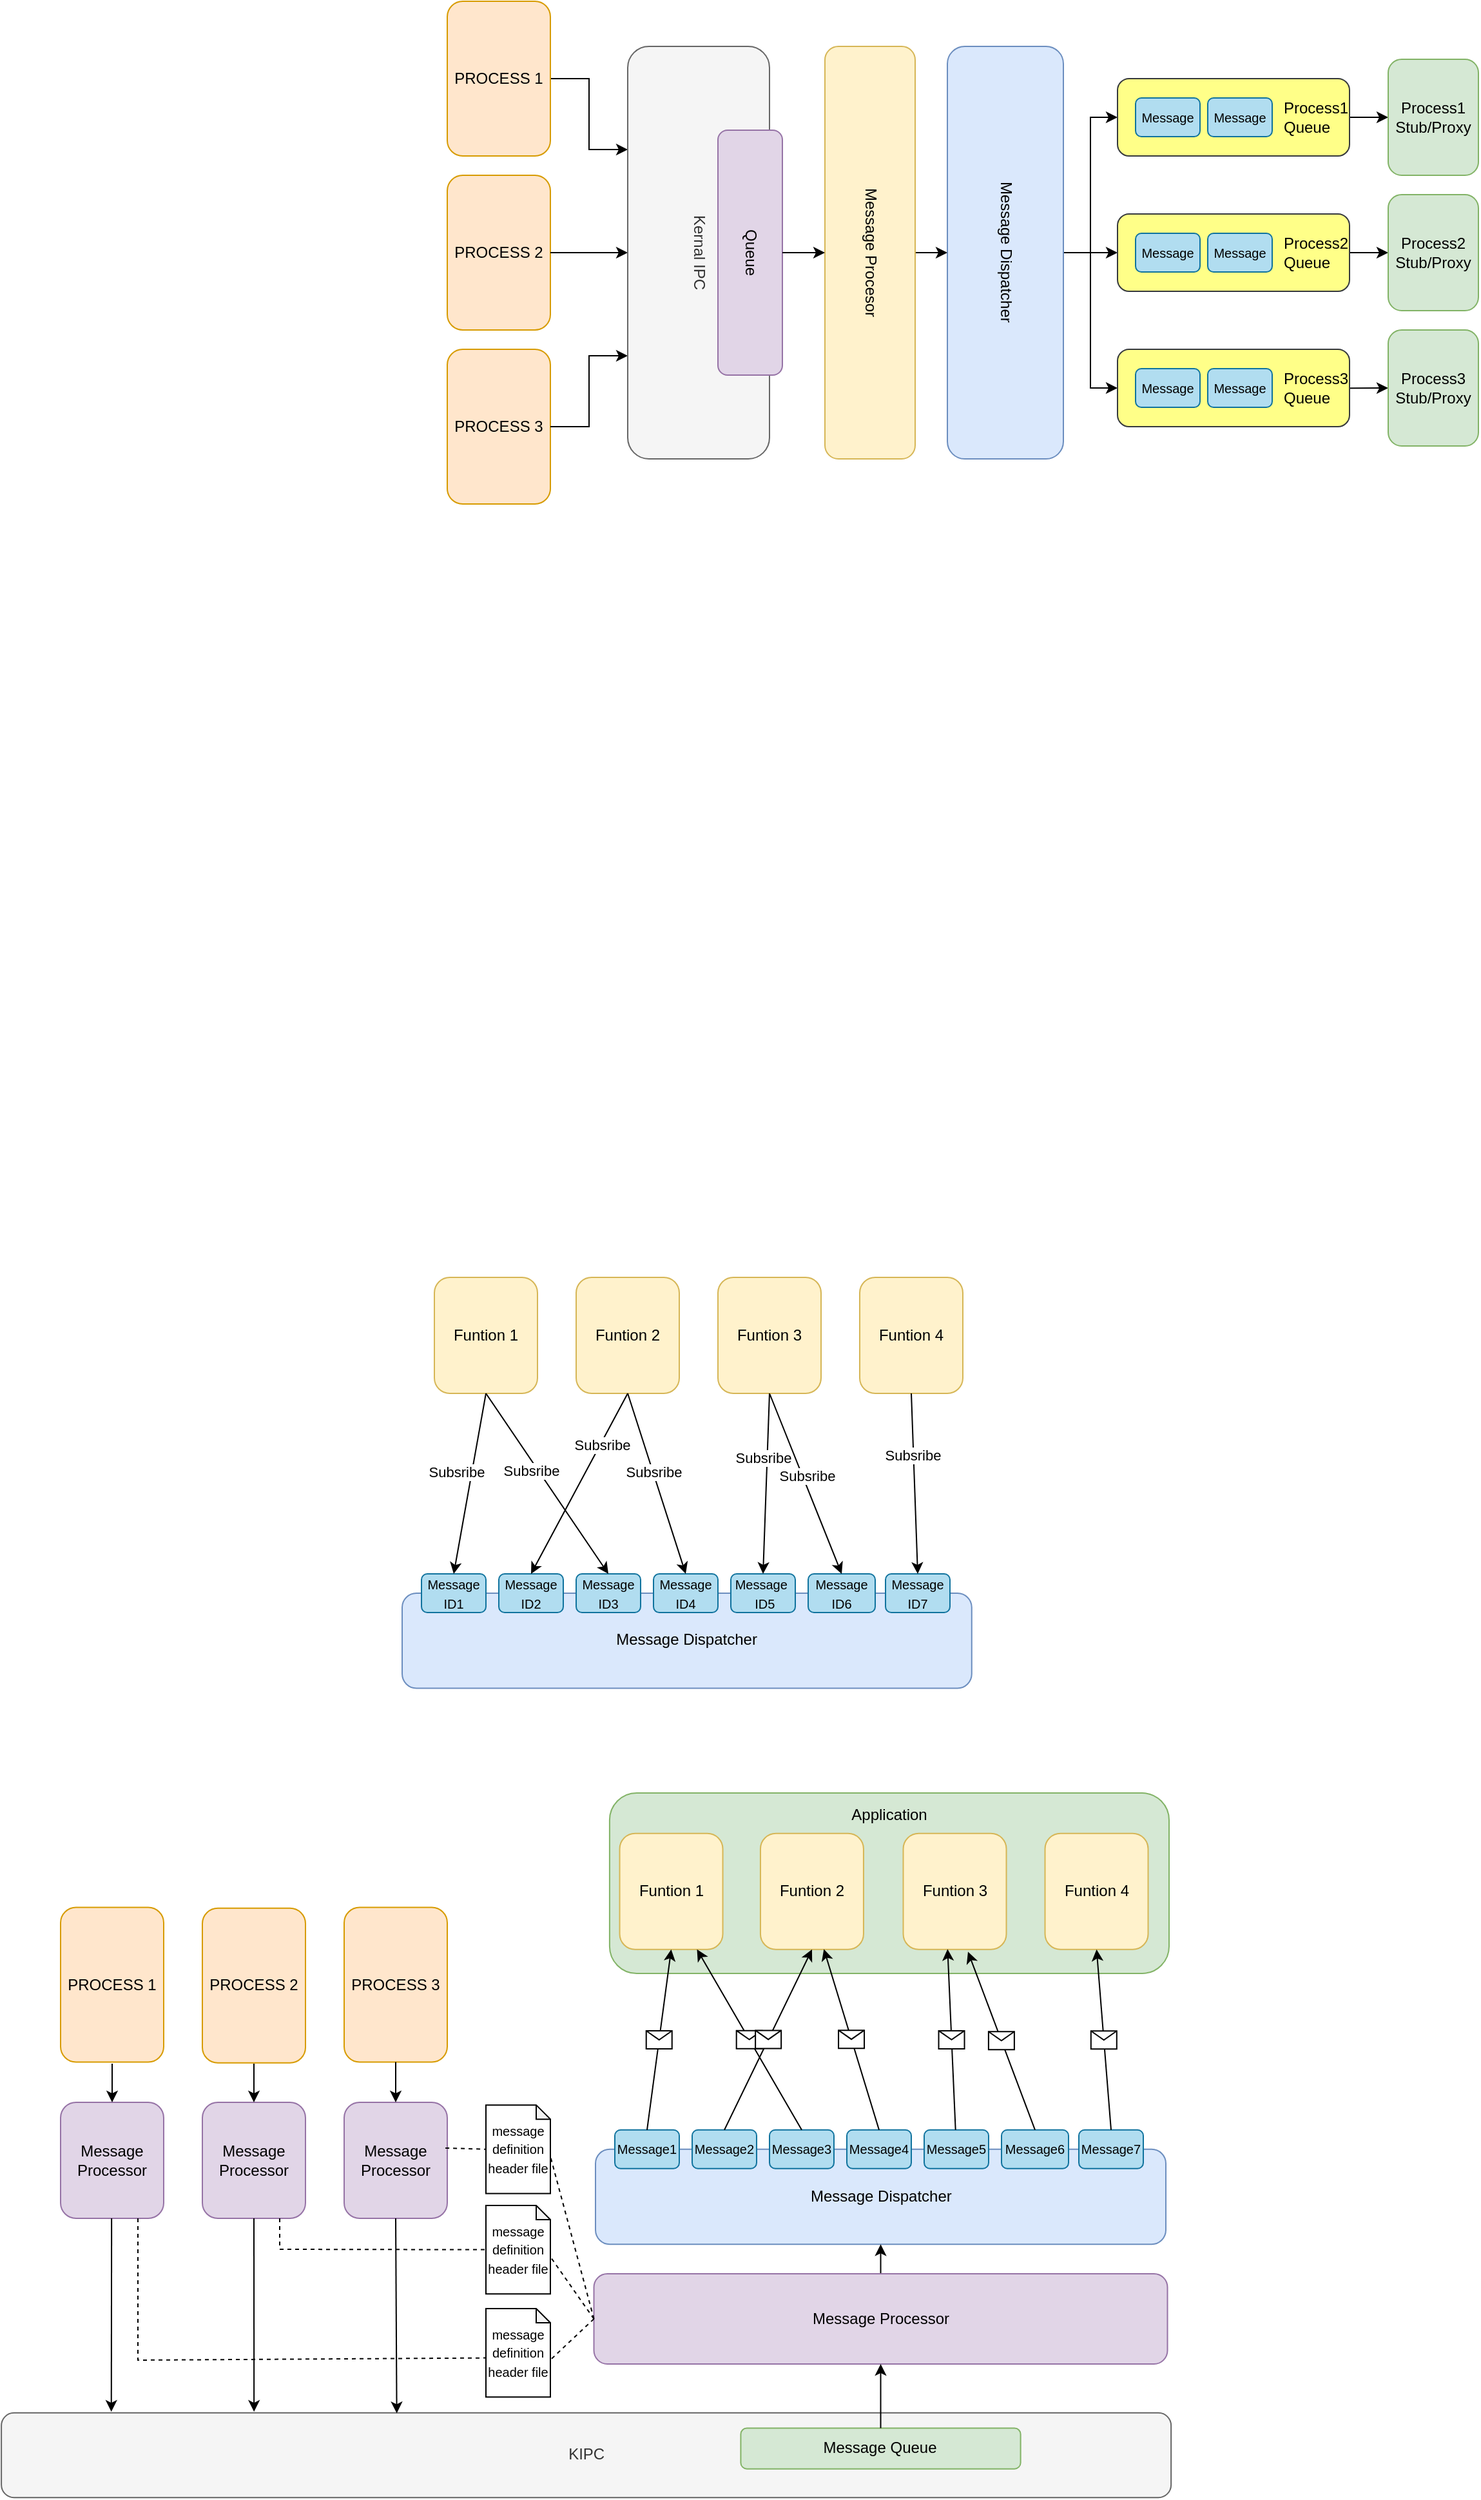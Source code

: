 <mxfile version="24.7.6">
  <diagram name="Page-1" id="NuQ8sDbINXvNX4gbBRJW">
    <mxGraphModel dx="2514" dy="878" grid="1" gridSize="10" guides="1" tooltips="1" connect="1" arrows="1" fold="1" page="1" pageScale="1" pageWidth="827" pageHeight="1169" math="0" shadow="0">
      <root>
        <mxCell id="0" />
        <mxCell id="1" parent="0" />
        <mxCell id="PtnBD-MqwxmyIaQdnE39-71" value="Application" style="rounded=1;whiteSpace=wrap;html=1;fillColor=#d5e8d4;strokeColor=#82b366;labelPosition=center;verticalLabelPosition=top;align=center;verticalAlign=bottom;spacingBottom=-26;" vertex="1" parent="1">
          <mxGeometry x="105.95" y="1490" width="434.05" height="140" as="geometry" />
        </mxCell>
        <mxCell id="7G1H1wRRWMd9MSqFdtv3-19" style="edgeStyle=orthogonalEdgeStyle;rounded=0;orthogonalLoop=1;jettySize=auto;html=1;entryX=0;entryY=0.25;entryDx=0;entryDy=0;" parent="1" source="7G1H1wRRWMd9MSqFdtv3-1" target="ick9jgWGnxJUqGrP5emk-67" edge="1">
          <mxGeometry relative="1" as="geometry" />
        </mxCell>
        <object label="PROCESS 1" id="7G1H1wRRWMd9MSqFdtv3-1">
          <mxCell style="rounded=1;whiteSpace=wrap;html=1;fillColor=#ffe6cc;strokeColor=#d79b00;" parent="1" vertex="1">
            <mxGeometry x="-20" y="100" width="80" height="120" as="geometry" />
          </mxCell>
        </object>
        <object label="PROCESS 2" id="7G1H1wRRWMd9MSqFdtv3-5">
          <mxCell style="rounded=1;whiteSpace=wrap;html=1;fillColor=#ffe6cc;strokeColor=#d79b00;" parent="1" vertex="1">
            <mxGeometry x="-20" y="235" width="80" height="120" as="geometry" />
          </mxCell>
        </object>
        <object label="PROCESS 3" id="7G1H1wRRWMd9MSqFdtv3-6">
          <mxCell style="rounded=1;whiteSpace=wrap;html=1;fillColor=#ffe6cc;strokeColor=#d79b00;" parent="1" vertex="1">
            <mxGeometry x="-20" y="370" width="80" height="120" as="geometry" />
          </mxCell>
        </object>
        <mxCell id="7G1H1wRRWMd9MSqFdtv3-22" style="edgeStyle=orthogonalEdgeStyle;rounded=0;orthogonalLoop=1;jettySize=auto;html=1;entryX=0;entryY=0.5;entryDx=0;entryDy=0;" parent="1" source="7G1H1wRRWMd9MSqFdtv3-8" target="7G1H1wRRWMd9MSqFdtv3-7" edge="1">
          <mxGeometry relative="1" as="geometry" />
        </mxCell>
        <mxCell id="7G1H1wRRWMd9MSqFdtv3-29" style="edgeStyle=orthogonalEdgeStyle;rounded=0;orthogonalLoop=1;jettySize=auto;html=1;" parent="1" source="7G1H1wRRWMd9MSqFdtv3-8" target="7G1H1wRRWMd9MSqFdtv3-102" edge="1">
          <mxGeometry relative="1" as="geometry">
            <mxPoint x="384" y="295.0" as="targetPoint" />
          </mxGeometry>
        </mxCell>
        <mxCell id="7G1H1wRRWMd9MSqFdtv3-34" style="edgeStyle=orthogonalEdgeStyle;rounded=0;orthogonalLoop=1;jettySize=auto;html=1;entryX=0;entryY=0.5;entryDx=0;entryDy=0;" parent="1" source="7G1H1wRRWMd9MSqFdtv3-8" target="7G1H1wRRWMd9MSqFdtv3-106" edge="1">
          <mxGeometry relative="1" as="geometry">
            <mxPoint x="390" y="400" as="targetPoint" />
          </mxGeometry>
        </mxCell>
        <mxCell id="7G1H1wRRWMd9MSqFdtv3-8" value="Message Dispatcher" style="rounded=1;whiteSpace=wrap;html=1;fillColor=#dae8fc;strokeColor=#6c8ebf;textDirection=vertical-lr;" parent="1" vertex="1">
          <mxGeometry x="368" y="135" width="90" height="320" as="geometry" />
        </mxCell>
        <mxCell id="7G1H1wRRWMd9MSqFdtv3-20" style="edgeStyle=orthogonalEdgeStyle;rounded=0;orthogonalLoop=1;jettySize=auto;html=1;entryX=0;entryY=0.5;entryDx=0;entryDy=0;" parent="1" source="ick9jgWGnxJUqGrP5emk-64" target="7G1H1wRRWMd9MSqFdtv3-8" edge="1">
          <mxGeometry relative="1" as="geometry">
            <mxPoint x="384" y="280" as="targetPoint" />
          </mxGeometry>
        </mxCell>
        <mxCell id="7G1H1wRRWMd9MSqFdtv3-21" style="edgeStyle=orthogonalEdgeStyle;rounded=0;orthogonalLoop=1;jettySize=auto;html=1;entryX=0;entryY=0.75;entryDx=0;entryDy=0;" parent="1" source="7G1H1wRRWMd9MSqFdtv3-6" target="ick9jgWGnxJUqGrP5emk-67" edge="1">
          <mxGeometry relative="1" as="geometry" />
        </mxCell>
        <mxCell id="7G1H1wRRWMd9MSqFdtv3-37" style="edgeStyle=orthogonalEdgeStyle;rounded=0;orthogonalLoop=1;jettySize=auto;html=1;entryX=0;entryY=0.5;entryDx=0;entryDy=0;" parent="1" source="7G1H1wRRWMd9MSqFdtv3-7" target="7G1H1wRRWMd9MSqFdtv3-41" edge="1">
          <mxGeometry relative="1" as="geometry">
            <mxPoint x="600.0" y="190" as="targetPoint" />
          </mxGeometry>
        </mxCell>
        <mxCell id="7G1H1wRRWMd9MSqFdtv3-38" style="edgeStyle=orthogonalEdgeStyle;rounded=0;orthogonalLoop=1;jettySize=auto;html=1;exitX=1;exitY=0.5;exitDx=0;exitDy=0;" parent="1" source="7G1H1wRRWMd9MSqFdtv3-102" target="7G1H1wRRWMd9MSqFdtv3-42" edge="1">
          <mxGeometry relative="1" as="geometry">
            <mxPoint x="564.0" y="295.0" as="sourcePoint" />
            <mxPoint x="600.0" y="295" as="targetPoint" />
          </mxGeometry>
        </mxCell>
        <mxCell id="7G1H1wRRWMd9MSqFdtv3-39" style="edgeStyle=orthogonalEdgeStyle;rounded=0;orthogonalLoop=1;jettySize=auto;html=1;entryX=0;entryY=0.5;entryDx=0;entryDy=0;" parent="1" target="7G1H1wRRWMd9MSqFdtv3-43" edge="1">
          <mxGeometry relative="1" as="geometry">
            <mxPoint x="560" y="400" as="sourcePoint" />
            <mxPoint x="600.0" y="400" as="targetPoint" />
          </mxGeometry>
        </mxCell>
        <mxCell id="7G1H1wRRWMd9MSqFdtv3-41" value="Process1 Stub/Proxy" style="rounded=1;whiteSpace=wrap;html=1;fillColor=#d5e8d4;strokeColor=#82b366;" parent="1" vertex="1">
          <mxGeometry x="710" y="145" width="70" height="90" as="geometry" />
        </mxCell>
        <mxCell id="7G1H1wRRWMd9MSqFdtv3-42" value="Process2 Stub/Proxy" style="rounded=1;whiteSpace=wrap;html=1;fillColor=#d5e8d4;strokeColor=#82b366;" parent="1" vertex="1">
          <mxGeometry x="710" y="250" width="70" height="90" as="geometry" />
        </mxCell>
        <mxCell id="7G1H1wRRWMd9MSqFdtv3-43" value="Process3 Stub/Proxy" style="rounded=1;whiteSpace=wrap;html=1;fillColor=#d5e8d4;strokeColor=#82b366;" parent="1" vertex="1">
          <mxGeometry x="710" y="355" width="70" height="90" as="geometry" />
        </mxCell>
        <mxCell id="7G1H1wRRWMd9MSqFdtv3-100" value="" style="group" parent="1" vertex="1" connectable="0">
          <mxGeometry x="500" y="160" width="180" height="60" as="geometry" />
        </mxCell>
        <mxCell id="7G1H1wRRWMd9MSqFdtv3-7" value="Process1&lt;div&gt;Queue&lt;/div&gt;" style="rounded=1;whiteSpace=wrap;html=1;fillColor=#ffff88;strokeColor=#36393d;labelPosition=right;verticalLabelPosition=middle;align=left;verticalAlign=middle;spacing=-51;" parent="7G1H1wRRWMd9MSqFdtv3-100" vertex="1">
          <mxGeometry width="180" height="60" as="geometry" />
        </mxCell>
        <mxCell id="7G1H1wRRWMd9MSqFdtv3-11" value="&lt;font style=&quot;font-size: 10px;&quot;&gt;Message&lt;/font&gt;" style="rounded=1;whiteSpace=wrap;html=1;fillColor=#b1ddf0;strokeColor=#10739e;" parent="7G1H1wRRWMd9MSqFdtv3-100" vertex="1">
          <mxGeometry x="14" y="15" width="50" height="30" as="geometry" />
        </mxCell>
        <mxCell id="7G1H1wRRWMd9MSqFdtv3-13" value="&lt;font style=&quot;font-size: 10px;&quot;&gt;Message&lt;/font&gt;" style="rounded=1;whiteSpace=wrap;html=1;fillColor=#b1ddf0;strokeColor=#10739e;" parent="7G1H1wRRWMd9MSqFdtv3-100" vertex="1">
          <mxGeometry x="70" y="15" width="50" height="30" as="geometry" />
        </mxCell>
        <mxCell id="7G1H1wRRWMd9MSqFdtv3-101" value="" style="group" parent="1" vertex="1" connectable="0">
          <mxGeometry x="500" y="265" width="180" height="60" as="geometry" />
        </mxCell>
        <mxCell id="7G1H1wRRWMd9MSqFdtv3-102" value="Process2&lt;div&gt;Queue&lt;/div&gt;" style="rounded=1;whiteSpace=wrap;html=1;fillColor=#ffff88;strokeColor=#36393d;labelPosition=right;verticalLabelPosition=middle;align=left;verticalAlign=middle;spacing=-51;" parent="7G1H1wRRWMd9MSqFdtv3-101" vertex="1">
          <mxGeometry width="180" height="60" as="geometry" />
        </mxCell>
        <mxCell id="7G1H1wRRWMd9MSqFdtv3-103" value="&lt;font style=&quot;font-size: 10px;&quot;&gt;Message&lt;/font&gt;" style="rounded=1;whiteSpace=wrap;html=1;fillColor=#b1ddf0;strokeColor=#10739e;" parent="7G1H1wRRWMd9MSqFdtv3-101" vertex="1">
          <mxGeometry x="14" y="15" width="50" height="30" as="geometry" />
        </mxCell>
        <mxCell id="7G1H1wRRWMd9MSqFdtv3-104" value="&lt;font style=&quot;font-size: 10px;&quot;&gt;Message&lt;/font&gt;" style="rounded=1;whiteSpace=wrap;html=1;fillColor=#b1ddf0;strokeColor=#10739e;" parent="7G1H1wRRWMd9MSqFdtv3-101" vertex="1">
          <mxGeometry x="70" y="15" width="50" height="30" as="geometry" />
        </mxCell>
        <mxCell id="7G1H1wRRWMd9MSqFdtv3-105" value="" style="group" parent="1" vertex="1" connectable="0">
          <mxGeometry x="500" y="370" width="180" height="60" as="geometry" />
        </mxCell>
        <mxCell id="7G1H1wRRWMd9MSqFdtv3-106" value="Process3&lt;div&gt;Queue&lt;/div&gt;" style="rounded=1;whiteSpace=wrap;html=1;fillColor=#ffff88;strokeColor=#36393d;labelPosition=right;verticalLabelPosition=middle;align=left;verticalAlign=middle;spacing=-51;" parent="7G1H1wRRWMd9MSqFdtv3-105" vertex="1">
          <mxGeometry width="180" height="60" as="geometry" />
        </mxCell>
        <mxCell id="7G1H1wRRWMd9MSqFdtv3-107" value="&lt;font style=&quot;font-size: 10px;&quot;&gt;Message&lt;/font&gt;" style="rounded=1;whiteSpace=wrap;html=1;fillColor=#b1ddf0;strokeColor=#10739e;" parent="7G1H1wRRWMd9MSqFdtv3-105" vertex="1">
          <mxGeometry x="14" y="15" width="50" height="30" as="geometry" />
        </mxCell>
        <mxCell id="7G1H1wRRWMd9MSqFdtv3-108" value="&lt;font style=&quot;font-size: 10px;&quot;&gt;Message&lt;/font&gt;" style="rounded=1;whiteSpace=wrap;html=1;fillColor=#b1ddf0;strokeColor=#10739e;" parent="7G1H1wRRWMd9MSqFdtv3-105" vertex="1">
          <mxGeometry x="70" y="15" width="50" height="30" as="geometry" />
        </mxCell>
        <mxCell id="7G1H1wRRWMd9MSqFdtv3-114" value="Message Dispatcher" style="rounded=1;whiteSpace=wrap;html=1;fillColor=#dae8fc;strokeColor=#6c8ebf;textDirection=vertical-lr;verticalAlign=middle;rotation=-90;" parent="1" vertex="1">
          <mxGeometry x="129.07" y="1150.93" width="73.75" height="441.88" as="geometry" />
        </mxCell>
        <mxCell id="7G1H1wRRWMd9MSqFdtv3-117" value="&lt;div&gt;Funtion 1&lt;/div&gt;" style="rounded=1;whiteSpace=wrap;html=1;rotation=0;fillColor=#fff2cc;strokeColor=#d6b656;" parent="1" vertex="1">
          <mxGeometry x="-30" y="1090" width="80" height="90" as="geometry" />
        </mxCell>
        <mxCell id="7G1H1wRRWMd9MSqFdtv3-118" value="&lt;div&gt;Funtion 2&lt;/div&gt;" style="rounded=1;whiteSpace=wrap;html=1;rotation=0;textDirection=ltr;fillColor=#fff2cc;strokeColor=#d6b656;" parent="1" vertex="1">
          <mxGeometry x="80" y="1090" width="80" height="90" as="geometry" />
        </mxCell>
        <mxCell id="7G1H1wRRWMd9MSqFdtv3-119" value="&lt;div&gt;Funtion 4&lt;/div&gt;" style="rounded=1;whiteSpace=wrap;html=1;rotation=0;textDirection=ltr;fillColor=#fff2cc;strokeColor=#d6b656;" parent="1" vertex="1">
          <mxGeometry x="300" y="1090" width="80" height="90" as="geometry" />
        </mxCell>
        <mxCell id="7G1H1wRRWMd9MSqFdtv3-120" value="&lt;font style=&quot;font-size: 10px;&quot;&gt;Message ID1&lt;/font&gt;" style="rounded=1;whiteSpace=wrap;html=1;fillColor=#b1ddf0;strokeColor=#10739e;" parent="1" vertex="1">
          <mxGeometry x="-40" y="1320" width="50" height="30" as="geometry" />
        </mxCell>
        <mxCell id="7G1H1wRRWMd9MSqFdtv3-121" value="&lt;font style=&quot;font-size: 10px;&quot;&gt;Message ID2&lt;/font&gt;" style="rounded=1;whiteSpace=wrap;html=1;fillColor=#b1ddf0;strokeColor=#10739e;" parent="1" vertex="1">
          <mxGeometry x="20" y="1320" width="50" height="30" as="geometry" />
        </mxCell>
        <mxCell id="7G1H1wRRWMd9MSqFdtv3-122" value="&lt;font style=&quot;font-size: 10px;&quot;&gt;Message ID3&lt;/font&gt;" style="rounded=1;whiteSpace=wrap;html=1;fillColor=#b1ddf0;strokeColor=#10739e;" parent="1" vertex="1">
          <mxGeometry x="80" y="1320" width="50" height="30" as="geometry" />
        </mxCell>
        <mxCell id="7G1H1wRRWMd9MSqFdtv3-123" value="&lt;font style=&quot;font-size: 10px;&quot;&gt;Message ID4&lt;/font&gt;" style="rounded=1;whiteSpace=wrap;html=1;fillColor=#b1ddf0;strokeColor=#10739e;" parent="1" vertex="1">
          <mxGeometry x="140" y="1320" width="50" height="30" as="geometry" />
        </mxCell>
        <mxCell id="7G1H1wRRWMd9MSqFdtv3-124" value="&lt;font style=&quot;font-size: 10px;&quot;&gt;Message&amp;nbsp; &amp;nbsp;&lt;/font&gt;&lt;span style=&quot;font-size: 10px;&quot;&gt;ID5&lt;/span&gt;" style="rounded=1;whiteSpace=wrap;html=1;fillColor=#b1ddf0;strokeColor=#10739e;" parent="1" vertex="1">
          <mxGeometry x="200" y="1320" width="50" height="30" as="geometry" />
        </mxCell>
        <mxCell id="7G1H1wRRWMd9MSqFdtv3-125" value="&lt;font style=&quot;font-size: 10px;&quot;&gt;Message ID6&lt;/font&gt;" style="rounded=1;whiteSpace=wrap;html=1;fillColor=#b1ddf0;strokeColor=#10739e;" parent="1" vertex="1">
          <mxGeometry x="260" y="1320" width="52" height="30" as="geometry" />
        </mxCell>
        <mxCell id="7G1H1wRRWMd9MSqFdtv3-126" value="&lt;font style=&quot;font-size: 10px;&quot;&gt;Message ID7&lt;/font&gt;" style="rounded=1;whiteSpace=wrap;html=1;fillColor=#b1ddf0;strokeColor=#10739e;" parent="1" vertex="1">
          <mxGeometry x="320" y="1320" width="50" height="30" as="geometry" />
        </mxCell>
        <mxCell id="7G1H1wRRWMd9MSqFdtv3-127" value="" style="endArrow=classic;html=1;rounded=0;exitX=0.5;exitY=1;exitDx=0;exitDy=0;entryX=0.5;entryY=0;entryDx=0;entryDy=0;" parent="1" source="7G1H1wRRWMd9MSqFdtv3-117" target="7G1H1wRRWMd9MSqFdtv3-120" edge="1">
          <mxGeometry width="50" height="50" relative="1" as="geometry">
            <mxPoint x="330" y="1385" as="sourcePoint" />
            <mxPoint x="380" y="1335" as="targetPoint" />
          </mxGeometry>
        </mxCell>
        <mxCell id="ick9jgWGnxJUqGrP5emk-45" value="Subsribe" style="edgeLabel;html=1;align=center;verticalAlign=middle;resizable=0;points=[];" parent="7G1H1wRRWMd9MSqFdtv3-127" vertex="1" connectable="0">
          <mxGeometry x="0.609" relative="1" as="geometry">
            <mxPoint x="-3" y="-52" as="offset" />
          </mxGeometry>
        </mxCell>
        <mxCell id="7G1H1wRRWMd9MSqFdtv3-128" value="" style="endArrow=classic;html=1;rounded=0;exitX=0.5;exitY=1;exitDx=0;exitDy=0;entryX=0.5;entryY=0;entryDx=0;entryDy=0;" parent="1" source="7G1H1wRRWMd9MSqFdtv3-117" target="7G1H1wRRWMd9MSqFdtv3-122" edge="1">
          <mxGeometry width="50" height="50" relative="1" as="geometry">
            <mxPoint x="450" y="1295" as="sourcePoint" />
            <mxPoint x="270" y="1270" as="targetPoint" />
          </mxGeometry>
        </mxCell>
        <mxCell id="ick9jgWGnxJUqGrP5emk-46" value="Subsribe" style="edgeLabel;html=1;align=center;verticalAlign=middle;resizable=0;points=[];" parent="7G1H1wRRWMd9MSqFdtv3-128" vertex="1" connectable="0">
          <mxGeometry x="-0.033" relative="1" as="geometry">
            <mxPoint x="-11" y="-8" as="offset" />
          </mxGeometry>
        </mxCell>
        <mxCell id="7G1H1wRRWMd9MSqFdtv3-130" value="" style="endArrow=classic;html=1;rounded=0;exitX=0.5;exitY=1;exitDx=0;exitDy=0;entryX=0.5;entryY=0;entryDx=0;entryDy=0;" parent="1" source="7G1H1wRRWMd9MSqFdtv3-118" target="7G1H1wRRWMd9MSqFdtv3-121" edge="1">
          <mxGeometry width="50" height="50" relative="1" as="geometry">
            <mxPoint x="450" y="1295" as="sourcePoint" />
            <mxPoint x="270" y="1445" as="targetPoint" />
          </mxGeometry>
        </mxCell>
        <mxCell id="ick9jgWGnxJUqGrP5emk-48" value="Subsribe" style="edgeLabel;html=1;align=center;verticalAlign=middle;resizable=0;points=[];" parent="7G1H1wRRWMd9MSqFdtv3-130" vertex="1" connectable="0">
          <mxGeometry x="-0.471" relative="1" as="geometry">
            <mxPoint y="3" as="offset" />
          </mxGeometry>
        </mxCell>
        <mxCell id="7G1H1wRRWMd9MSqFdtv3-132" value="" style="endArrow=classic;html=1;rounded=0;exitX=0.5;exitY=1;exitDx=0;exitDy=0;entryX=0.5;entryY=0;entryDx=0;entryDy=0;" parent="1" source="7G1H1wRRWMd9MSqFdtv3-118" target="7G1H1wRRWMd9MSqFdtv3-123" edge="1">
          <mxGeometry width="50" height="50" relative="1" as="geometry">
            <mxPoint x="450" y="1400" as="sourcePoint" />
            <mxPoint x="270" y="1355" as="targetPoint" />
          </mxGeometry>
        </mxCell>
        <mxCell id="ick9jgWGnxJUqGrP5emk-50" value="Subsribe" style="edgeLabel;html=1;align=center;verticalAlign=middle;resizable=0;points=[];" parent="7G1H1wRRWMd9MSqFdtv3-132" vertex="1" connectable="0">
          <mxGeometry x="-0.241" relative="1" as="geometry">
            <mxPoint x="3" y="7" as="offset" />
          </mxGeometry>
        </mxCell>
        <mxCell id="7G1H1wRRWMd9MSqFdtv3-133" value="" style="endArrow=classic;html=1;rounded=0;exitX=0.5;exitY=1;exitDx=0;exitDy=0;entryX=0.5;entryY=0;entryDx=0;entryDy=0;" parent="1" source="7G1H1wRRWMd9MSqFdtv3-135" target="7G1H1wRRWMd9MSqFdtv3-125" edge="1">
          <mxGeometry width="50" height="50" relative="1" as="geometry">
            <mxPoint x="450" y="1400" as="sourcePoint" />
            <mxPoint x="270" y="1400" as="targetPoint" />
          </mxGeometry>
        </mxCell>
        <mxCell id="ick9jgWGnxJUqGrP5emk-52" value="Subsribe" style="edgeLabel;html=1;align=center;verticalAlign=middle;resizable=0;points=[];" parent="7G1H1wRRWMd9MSqFdtv3-133" vertex="1" connectable="0">
          <mxGeometry x="-0.241" relative="1" as="geometry">
            <mxPoint x="8" y="11" as="offset" />
          </mxGeometry>
        </mxCell>
        <mxCell id="7G1H1wRRWMd9MSqFdtv3-134" value="" style="endArrow=classic;html=1;rounded=0;entryX=0.5;entryY=0;entryDx=0;entryDy=0;exitX=0.5;exitY=1;exitDx=0;exitDy=0;" parent="1" source="7G1H1wRRWMd9MSqFdtv3-119" target="7G1H1wRRWMd9MSqFdtv3-126" edge="1">
          <mxGeometry width="50" height="50" relative="1" as="geometry">
            <mxPoint x="430" y="1555" as="sourcePoint" />
            <mxPoint x="270" y="1490" as="targetPoint" />
          </mxGeometry>
        </mxCell>
        <mxCell id="ick9jgWGnxJUqGrP5emk-53" value="Subsribe" style="edgeLabel;html=1;align=center;verticalAlign=middle;resizable=0;points=[];" parent="7G1H1wRRWMd9MSqFdtv3-134" vertex="1" connectable="0">
          <mxGeometry x="-0.316" y="-1" relative="1" as="geometry">
            <mxPoint as="offset" />
          </mxGeometry>
        </mxCell>
        <mxCell id="7G1H1wRRWMd9MSqFdtv3-135" value="&lt;div&gt;Funtion 3&lt;/div&gt;" style="rounded=1;whiteSpace=wrap;html=1;rotation=0;textDirection=ltr;fillColor=#fff2cc;strokeColor=#d6b656;" parent="1" vertex="1">
          <mxGeometry x="190" y="1090" width="80" height="90" as="geometry" />
        </mxCell>
        <mxCell id="7G1H1wRRWMd9MSqFdtv3-136" value="" style="endArrow=classic;html=1;rounded=0;entryX=0.5;entryY=0;entryDx=0;entryDy=0;exitX=0.5;exitY=1;exitDx=0;exitDy=0;" parent="1" source="7G1H1wRRWMd9MSqFdtv3-135" target="7G1H1wRRWMd9MSqFdtv3-124" edge="1">
          <mxGeometry width="50" height="50" relative="1" as="geometry">
            <mxPoint x="450" y="1535" as="sourcePoint" />
            <mxPoint x="270" y="1535" as="targetPoint" />
          </mxGeometry>
        </mxCell>
        <mxCell id="ick9jgWGnxJUqGrP5emk-51" value="Subsribe" style="edgeLabel;html=1;align=center;verticalAlign=middle;resizable=0;points=[];" parent="7G1H1wRRWMd9MSqFdtv3-136" vertex="1" connectable="0">
          <mxGeometry x="-0.295" y="-1" relative="1" as="geometry">
            <mxPoint x="-2" as="offset" />
          </mxGeometry>
        </mxCell>
        <object label="PROCESS 2" id="ick9jgWGnxJUqGrP5emk-3">
          <mxCell style="rounded=1;whiteSpace=wrap;html=1;fillColor=#ffe6cc;strokeColor=#d79b00;" parent="1" vertex="1">
            <mxGeometry x="-210" y="1579.38" width="80" height="120" as="geometry" />
          </mxCell>
        </object>
        <mxCell id="ick9jgWGnxJUqGrP5emk-65" value="" style="edgeStyle=orthogonalEdgeStyle;rounded=0;orthogonalLoop=1;jettySize=auto;html=1;entryX=0;entryY=0.5;entryDx=0;entryDy=0;" parent="1" source="7G1H1wRRWMd9MSqFdtv3-5" target="ick9jgWGnxJUqGrP5emk-67" edge="1">
          <mxGeometry relative="1" as="geometry">
            <mxPoint x="150" y="280" as="sourcePoint" />
            <mxPoint x="384" y="280" as="targetPoint" />
          </mxGeometry>
        </mxCell>
        <mxCell id="ick9jgWGnxJUqGrP5emk-64" value="Message Procesor" style="rounded=1;whiteSpace=wrap;html=1;fillColor=#fff2cc;strokeColor=#d6b656;textDirection=vertical-lr;" parent="1" vertex="1">
          <mxGeometry x="273" y="135" width="70" height="320" as="geometry" />
        </mxCell>
        <mxCell id="ick9jgWGnxJUqGrP5emk-67" value="Kernal IPC" style="rounded=1;whiteSpace=wrap;html=1;fillColor=#f5f5f5;strokeColor=#666666;textDirection=vertical-lr;fontColor=#333333;" parent="1" vertex="1">
          <mxGeometry x="120" y="135" width="110" height="320" as="geometry" />
        </mxCell>
        <mxCell id="ick9jgWGnxJUqGrP5emk-68" value="Queue" style="rounded=1;whiteSpace=wrap;html=1;fillColor=#e1d5e7;strokeColor=#9673a6;textDirection=vertical-lr;" parent="1" vertex="1">
          <mxGeometry x="190" y="200" width="50" height="190" as="geometry" />
        </mxCell>
        <mxCell id="ick9jgWGnxJUqGrP5emk-69" value="" style="endArrow=classic;html=1;rounded=0;exitX=1;exitY=0.5;exitDx=0;exitDy=0;" parent="1" source="ick9jgWGnxJUqGrP5emk-68" target="ick9jgWGnxJUqGrP5emk-64" edge="1">
          <mxGeometry width="50" height="50" relative="1" as="geometry">
            <mxPoint x="220" y="290" as="sourcePoint" />
            <mxPoint x="270" y="240" as="targetPoint" />
          </mxGeometry>
        </mxCell>
        <mxCell id="PtnBD-MqwxmyIaQdnE39-1" value="&lt;div&gt;Message Processor&lt;/div&gt;" style="rounded=1;whiteSpace=wrap;html=1;fillColor=#e1d5e7;strokeColor=#9673a6;" vertex="1" parent="1">
          <mxGeometry x="-320" y="1730" width="80" height="90" as="geometry" />
        </mxCell>
        <mxCell id="PtnBD-MqwxmyIaQdnE39-4" value="Message Dispatcher" style="rounded=1;whiteSpace=wrap;html=1;fillColor=#dae8fc;strokeColor=#6c8ebf;textDirection=vertical-lr;verticalAlign=middle;rotation=-90;" vertex="1" parent="1">
          <mxGeometry x="279.38" y="1582" width="73.75" height="442.5" as="geometry" />
        </mxCell>
        <mxCell id="PtnBD-MqwxmyIaQdnE39-5" value="&lt;div&gt;Funtion 1&lt;/div&gt;" style="rounded=1;whiteSpace=wrap;html=1;rotation=0;fillColor=#fff2cc;strokeColor=#d6b656;" vertex="1" parent="1">
          <mxGeometry x="113.76" y="1521.38" width="80" height="90" as="geometry" />
        </mxCell>
        <mxCell id="PtnBD-MqwxmyIaQdnE39-6" value="&lt;div&gt;Funtion 2&lt;/div&gt;" style="rounded=1;whiteSpace=wrap;html=1;rotation=0;textDirection=ltr;fillColor=#fff2cc;strokeColor=#d6b656;" vertex="1" parent="1">
          <mxGeometry x="222.97" y="1521.38" width="80" height="90" as="geometry" />
        </mxCell>
        <mxCell id="PtnBD-MqwxmyIaQdnE39-7" value="&lt;div&gt;Funtion 4&lt;/div&gt;" style="rounded=1;whiteSpace=wrap;html=1;rotation=0;textDirection=ltr;fillColor=#fff2cc;strokeColor=#d6b656;" vertex="1" parent="1">
          <mxGeometry x="443.76" y="1521.38" width="80" height="90" as="geometry" />
        </mxCell>
        <mxCell id="PtnBD-MqwxmyIaQdnE39-8" value="&lt;font style=&quot;font-size: 10px;&quot;&gt;Message1&lt;/font&gt;" style="rounded=1;whiteSpace=wrap;html=1;fillColor=#b1ddf0;strokeColor=#10739e;" vertex="1" parent="1">
          <mxGeometry x="110" y="1751.38" width="50" height="30" as="geometry" />
        </mxCell>
        <mxCell id="PtnBD-MqwxmyIaQdnE39-9" value="&lt;font style=&quot;font-size: 10px;&quot;&gt;Message2&lt;/font&gt;" style="rounded=1;whiteSpace=wrap;html=1;fillColor=#b1ddf0;strokeColor=#10739e;" vertex="1" parent="1">
          <mxGeometry x="170" y="1751.38" width="50" height="30" as="geometry" />
        </mxCell>
        <mxCell id="PtnBD-MqwxmyIaQdnE39-10" value="&lt;font style=&quot;font-size: 10px;&quot;&gt;Message3&lt;/font&gt;" style="rounded=1;whiteSpace=wrap;html=1;fillColor=#b1ddf0;strokeColor=#10739e;" vertex="1" parent="1">
          <mxGeometry x="230" y="1751.38" width="50" height="30" as="geometry" />
        </mxCell>
        <mxCell id="PtnBD-MqwxmyIaQdnE39-11" value="&lt;font style=&quot;font-size: 10px;&quot;&gt;Message4&lt;/font&gt;" style="rounded=1;whiteSpace=wrap;html=1;fillColor=#b1ddf0;strokeColor=#10739e;" vertex="1" parent="1">
          <mxGeometry x="290" y="1751.38" width="50" height="30" as="geometry" />
        </mxCell>
        <mxCell id="PtnBD-MqwxmyIaQdnE39-12" value="&lt;font style=&quot;font-size: 10px;&quot;&gt;Message&lt;/font&gt;&lt;span style=&quot;font-size: 10px;&quot;&gt;5&lt;/span&gt;" style="rounded=1;whiteSpace=wrap;html=1;fillColor=#b1ddf0;strokeColor=#10739e;" vertex="1" parent="1">
          <mxGeometry x="350" y="1751.38" width="50" height="30" as="geometry" />
        </mxCell>
        <mxCell id="PtnBD-MqwxmyIaQdnE39-13" value="&lt;font style=&quot;font-size: 10px;&quot;&gt;Message6&lt;/font&gt;" style="rounded=1;whiteSpace=wrap;html=1;fillColor=#b1ddf0;strokeColor=#10739e;" vertex="1" parent="1">
          <mxGeometry x="410" y="1751.38" width="52" height="30" as="geometry" />
        </mxCell>
        <mxCell id="PtnBD-MqwxmyIaQdnE39-14" value="&lt;font style=&quot;font-size: 10px;&quot;&gt;Message7&lt;/font&gt;" style="rounded=1;whiteSpace=wrap;html=1;fillColor=#b1ddf0;strokeColor=#10739e;" vertex="1" parent="1">
          <mxGeometry x="470" y="1751.38" width="50" height="30" as="geometry" />
        </mxCell>
        <mxCell id="PtnBD-MqwxmyIaQdnE39-27" value="&lt;div&gt;Funtion 3&lt;/div&gt;" style="rounded=1;whiteSpace=wrap;html=1;rotation=0;textDirection=ltr;fillColor=#fff2cc;strokeColor=#d6b656;" vertex="1" parent="1">
          <mxGeometry x="333.76" y="1521.38" width="80" height="90" as="geometry" />
        </mxCell>
        <mxCell id="PtnBD-MqwxmyIaQdnE39-30" value="KIPC" style="rounded=1;whiteSpace=wrap;html=1;fillColor=#f5f5f5;strokeColor=#666666;textDirection=vertical-lr;verticalAlign=middle;rotation=-90;fontColor=#333333;" vertex="1" parent="1">
          <mxGeometry x="55" y="1550" width="65.63" height="907.5" as="geometry" />
        </mxCell>
        <mxCell id="PtnBD-MqwxmyIaQdnE39-32" value="Message Queue" style="rounded=1;whiteSpace=wrap;html=1;fillColor=#d5e8d4;strokeColor=#82b366;textDirection=vertical-lr;verticalAlign=middle;rotation=-90;" vertex="1" parent="1">
          <mxGeometry x="300.47" y="1890.0" width="31.57" height="217.09" as="geometry" />
        </mxCell>
        <mxCell id="PtnBD-MqwxmyIaQdnE39-33" value="" style="endArrow=classic;html=1;rounded=0;entryX=0;entryY=0.5;entryDx=0;entryDy=0;exitX=0.5;exitY=0;exitDx=0;exitDy=0;" edge="1" parent="1" source="PtnBD-MqwxmyIaQdnE39-76" target="PtnBD-MqwxmyIaQdnE39-4">
          <mxGeometry width="50" height="50" relative="1" as="geometry">
            <mxPoint x="260" y="1970" as="sourcePoint" />
            <mxPoint x="310" y="1920" as="targetPoint" />
          </mxGeometry>
        </mxCell>
        <mxCell id="PtnBD-MqwxmyIaQdnE39-34" value="" style="endArrow=classic;html=1;rounded=0;exitX=0.5;exitY=0;exitDx=0;exitDy=0;entryX=0.5;entryY=1;entryDx=0;entryDy=0;" edge="1" parent="1" source="PtnBD-MqwxmyIaQdnE39-8" target="PtnBD-MqwxmyIaQdnE39-5">
          <mxGeometry relative="1" as="geometry">
            <mxPoint x="160" y="1532" as="sourcePoint" />
            <mxPoint x="260" y="1532" as="targetPoint" />
          </mxGeometry>
        </mxCell>
        <mxCell id="PtnBD-MqwxmyIaQdnE39-35" value="" style="shape=message;html=1;outlineConnect=0;" vertex="1" parent="PtnBD-MqwxmyIaQdnE39-34">
          <mxGeometry width="20" height="14" relative="1" as="geometry">
            <mxPoint x="-10" y="-7" as="offset" />
          </mxGeometry>
        </mxCell>
        <mxCell id="PtnBD-MqwxmyIaQdnE39-36" value="" style="endArrow=classic;html=1;rounded=0;entryX=0.75;entryY=1;entryDx=0;entryDy=0;exitX=0.5;exitY=0;exitDx=0;exitDy=0;" edge="1" parent="1" source="PtnBD-MqwxmyIaQdnE39-10" target="PtnBD-MqwxmyIaQdnE39-5">
          <mxGeometry relative="1" as="geometry">
            <mxPoint x="145" y="1761" as="sourcePoint" />
            <mxPoint x="164" y="1621" as="targetPoint" />
          </mxGeometry>
        </mxCell>
        <mxCell id="PtnBD-MqwxmyIaQdnE39-37" value="" style="shape=message;html=1;outlineConnect=0;" vertex="1" parent="PtnBD-MqwxmyIaQdnE39-36">
          <mxGeometry width="20" height="14" relative="1" as="geometry">
            <mxPoint x="-10" y="-7" as="offset" />
          </mxGeometry>
        </mxCell>
        <mxCell id="PtnBD-MqwxmyIaQdnE39-39" value="" style="endArrow=classic;html=1;rounded=0;entryX=0.5;entryY=1;entryDx=0;entryDy=0;exitX=0.5;exitY=0;exitDx=0;exitDy=0;" edge="1" parent="1" source="PtnBD-MqwxmyIaQdnE39-9" target="PtnBD-MqwxmyIaQdnE39-6">
          <mxGeometry relative="1" as="geometry">
            <mxPoint x="265" y="1761" as="sourcePoint" />
            <mxPoint x="184" y="1621" as="targetPoint" />
          </mxGeometry>
        </mxCell>
        <mxCell id="PtnBD-MqwxmyIaQdnE39-40" value="" style="shape=message;html=1;outlineConnect=0;" vertex="1" parent="PtnBD-MqwxmyIaQdnE39-39">
          <mxGeometry width="20" height="14" relative="1" as="geometry">
            <mxPoint x="-10" y="-7" as="offset" />
          </mxGeometry>
        </mxCell>
        <mxCell id="PtnBD-MqwxmyIaQdnE39-41" value="" style="endArrow=classic;html=1;rounded=0;entryX=0.615;entryY=0.997;entryDx=0;entryDy=0;exitX=0.5;exitY=0;exitDx=0;exitDy=0;entryPerimeter=0;" edge="1" parent="1" source="PtnBD-MqwxmyIaQdnE39-11" target="PtnBD-MqwxmyIaQdnE39-6">
          <mxGeometry relative="1" as="geometry">
            <mxPoint x="205" y="1761" as="sourcePoint" />
            <mxPoint x="274" y="1621" as="targetPoint" />
          </mxGeometry>
        </mxCell>
        <mxCell id="PtnBD-MqwxmyIaQdnE39-42" value="" style="shape=message;html=1;outlineConnect=0;" vertex="1" parent="PtnBD-MqwxmyIaQdnE39-41">
          <mxGeometry width="20" height="14" relative="1" as="geometry">
            <mxPoint x="-10" y="-7" as="offset" />
          </mxGeometry>
        </mxCell>
        <mxCell id="PtnBD-MqwxmyIaQdnE39-43" value="" style="endArrow=classic;html=1;rounded=0;entryX=0.628;entryY=1.02;entryDx=0;entryDy=0;exitX=0.5;exitY=0;exitDx=0;exitDy=0;entryPerimeter=0;" edge="1" parent="1" source="PtnBD-MqwxmyIaQdnE39-13" target="PtnBD-MqwxmyIaQdnE39-27">
          <mxGeometry relative="1" as="geometry">
            <mxPoint x="325" y="1761" as="sourcePoint" />
            <mxPoint x="282" y="1621" as="targetPoint" />
          </mxGeometry>
        </mxCell>
        <mxCell id="PtnBD-MqwxmyIaQdnE39-44" value="" style="shape=message;html=1;outlineConnect=0;" vertex="1" parent="PtnBD-MqwxmyIaQdnE39-43">
          <mxGeometry width="20" height="14" relative="1" as="geometry">
            <mxPoint x="-10" y="-7" as="offset" />
          </mxGeometry>
        </mxCell>
        <mxCell id="PtnBD-MqwxmyIaQdnE39-45" value="" style="endArrow=classic;html=1;rounded=0;entryX=0.43;entryY=0.997;entryDx=0;entryDy=0;entryPerimeter=0;" edge="1" parent="1" source="PtnBD-MqwxmyIaQdnE39-12" target="PtnBD-MqwxmyIaQdnE39-27">
          <mxGeometry relative="1" as="geometry">
            <mxPoint x="446" y="1761" as="sourcePoint" />
            <mxPoint x="394" y="1623" as="targetPoint" />
          </mxGeometry>
        </mxCell>
        <mxCell id="PtnBD-MqwxmyIaQdnE39-46" value="" style="shape=message;html=1;outlineConnect=0;" vertex="1" parent="PtnBD-MqwxmyIaQdnE39-45">
          <mxGeometry width="20" height="14" relative="1" as="geometry">
            <mxPoint x="-10" y="-7" as="offset" />
          </mxGeometry>
        </mxCell>
        <mxCell id="PtnBD-MqwxmyIaQdnE39-47" value="" style="endArrow=classic;html=1;rounded=0;entryX=0.5;entryY=1;entryDx=0;entryDy=0;exitX=0.5;exitY=0;exitDx=0;exitDy=0;" edge="1" parent="1" source="PtnBD-MqwxmyIaQdnE39-14" target="PtnBD-MqwxmyIaQdnE39-7">
          <mxGeometry relative="1" as="geometry">
            <mxPoint x="446" y="1761" as="sourcePoint" />
            <mxPoint x="394" y="1623" as="targetPoint" />
          </mxGeometry>
        </mxCell>
        <mxCell id="PtnBD-MqwxmyIaQdnE39-48" value="" style="shape=message;html=1;outlineConnect=0;" vertex="1" parent="PtnBD-MqwxmyIaQdnE39-47">
          <mxGeometry width="20" height="14" relative="1" as="geometry">
            <mxPoint x="-10" y="-7" as="offset" />
          </mxGeometry>
        </mxCell>
        <object label="PROCESS 3" id="PtnBD-MqwxmyIaQdnE39-53">
          <mxCell style="rounded=1;whiteSpace=wrap;html=1;fillColor=#ffe6cc;strokeColor=#d79b00;" vertex="1" parent="1">
            <mxGeometry x="-100" y="1578.76" width="80" height="120" as="geometry" />
          </mxCell>
        </object>
        <object label="PROCESS 1" id="PtnBD-MqwxmyIaQdnE39-56">
          <mxCell style="rounded=1;whiteSpace=wrap;html=1;fillColor=#ffe6cc;strokeColor=#d79b00;" vertex="1" parent="1">
            <mxGeometry x="-320" y="1578.76" width="80" height="120" as="geometry" />
          </mxCell>
        </object>
        <mxCell id="PtnBD-MqwxmyIaQdnE39-57" value="&lt;div&gt;Message Processor&lt;/div&gt;" style="rounded=1;whiteSpace=wrap;html=1;fillColor=#e1d5e7;strokeColor=#9673a6;" vertex="1" parent="1">
          <mxGeometry x="-210" y="1730" width="80" height="90" as="geometry" />
        </mxCell>
        <mxCell id="PtnBD-MqwxmyIaQdnE39-58" value="&lt;div&gt;Message Processor&lt;/div&gt;" style="rounded=1;whiteSpace=wrap;html=1;fillColor=#e1d5e7;strokeColor=#9673a6;" vertex="1" parent="1">
          <mxGeometry x="-100" y="1730" width="80" height="90" as="geometry" />
        </mxCell>
        <mxCell id="PtnBD-MqwxmyIaQdnE39-59" value="" style="endArrow=classic;html=1;rounded=0;" edge="1" parent="1" target="PtnBD-MqwxmyIaQdnE39-1">
          <mxGeometry width="50" height="50" relative="1" as="geometry">
            <mxPoint x="-280" y="1700" as="sourcePoint" />
            <mxPoint x="140" y="1800" as="targetPoint" />
          </mxGeometry>
        </mxCell>
        <mxCell id="PtnBD-MqwxmyIaQdnE39-60" value="" style="endArrow=classic;html=1;rounded=0;entryX=0.5;entryY=0;entryDx=0;entryDy=0;" edge="1" parent="1" target="PtnBD-MqwxmyIaQdnE39-57">
          <mxGeometry width="50" height="50" relative="1" as="geometry">
            <mxPoint x="-170" y="1700" as="sourcePoint" />
            <mxPoint x="-270" y="1740" as="targetPoint" />
          </mxGeometry>
        </mxCell>
        <mxCell id="PtnBD-MqwxmyIaQdnE39-61" value="" style="endArrow=classic;html=1;rounded=0;entryX=0.5;entryY=0;entryDx=0;entryDy=0;exitX=0.5;exitY=1;exitDx=0;exitDy=0;" edge="1" parent="1" source="PtnBD-MqwxmyIaQdnE39-53" target="PtnBD-MqwxmyIaQdnE39-58">
          <mxGeometry width="50" height="50" relative="1" as="geometry">
            <mxPoint x="-160" y="1710" as="sourcePoint" />
            <mxPoint x="-160" y="1740" as="targetPoint" />
          </mxGeometry>
        </mxCell>
        <mxCell id="PtnBD-MqwxmyIaQdnE39-65" value="" style="endArrow=classic;html=1;rounded=0;exitX=0.5;exitY=1;exitDx=0;exitDy=0;entryX=1.014;entryY=0.094;entryDx=0;entryDy=0;entryPerimeter=0;" edge="1" parent="1" target="PtnBD-MqwxmyIaQdnE39-30">
          <mxGeometry width="50" height="50" relative="1" as="geometry">
            <mxPoint x="-280.42" y="1820" as="sourcePoint" />
            <mxPoint x="-280.42" y="1970" as="targetPoint" />
          </mxGeometry>
        </mxCell>
        <mxCell id="PtnBD-MqwxmyIaQdnE39-66" value="" style="endArrow=classic;html=1;rounded=0;exitX=0.5;exitY=1;exitDx=0;exitDy=0;entryX=1.014;entryY=0.216;entryDx=0;entryDy=0;entryPerimeter=0;" edge="1" parent="1" source="PtnBD-MqwxmyIaQdnE39-57" target="PtnBD-MqwxmyIaQdnE39-30">
          <mxGeometry width="50" height="50" relative="1" as="geometry">
            <mxPoint x="-270.42" y="1830" as="sourcePoint" />
            <mxPoint x="-170" y="1970" as="targetPoint" />
          </mxGeometry>
        </mxCell>
        <mxCell id="PtnBD-MqwxmyIaQdnE39-68" value="" style="endArrow=classic;html=1;rounded=0;exitX=0.5;exitY=1;exitDx=0;exitDy=0;entryX=0.996;entryY=0.338;entryDx=0;entryDy=0;entryPerimeter=0;" edge="1" parent="1" source="PtnBD-MqwxmyIaQdnE39-58" target="PtnBD-MqwxmyIaQdnE39-30">
          <mxGeometry width="50" height="50" relative="1" as="geometry">
            <mxPoint x="-160" y="1830" as="sourcePoint" />
            <mxPoint x="-160" y="1980" as="targetPoint" />
          </mxGeometry>
        </mxCell>
        <mxCell id="PtnBD-MqwxmyIaQdnE39-76" value="&lt;div&gt;Message Processor&lt;/div&gt;" style="rounded=1;whiteSpace=wrap;html=1;fillColor=#e1d5e7;strokeColor=#9673a6;" vertex="1" parent="1">
          <mxGeometry x="93.76" y="1863" width="445" height="70" as="geometry" />
        </mxCell>
        <mxCell id="PtnBD-MqwxmyIaQdnE39-77" value="" style="endArrow=classic;html=1;rounded=0;entryX=0.5;entryY=1;entryDx=0;entryDy=0;exitX=1;exitY=0.5;exitDx=0;exitDy=0;" edge="1" parent="1" source="PtnBD-MqwxmyIaQdnE39-32" target="PtnBD-MqwxmyIaQdnE39-76">
          <mxGeometry width="50" height="50" relative="1" as="geometry">
            <mxPoint x="326" y="1880" as="sourcePoint" />
            <mxPoint x="326" y="1850" as="targetPoint" />
          </mxGeometry>
        </mxCell>
        <mxCell id="PtnBD-MqwxmyIaQdnE39-79" value="&lt;font style=&quot;font-size: 10px;&quot;&gt;message definition header file&lt;/font&gt;" style="shape=note;whiteSpace=wrap;html=1;backgroundOutline=1;darkOpacity=0.05;size=11;" vertex="1" parent="1">
          <mxGeometry x="10" y="1890" width="50" height="68.62" as="geometry" />
        </mxCell>
        <mxCell id="PtnBD-MqwxmyIaQdnE39-81" value="&lt;font style=&quot;font-size: 10px;&quot;&gt;message definition header file&lt;/font&gt;" style="shape=note;whiteSpace=wrap;html=1;backgroundOutline=1;darkOpacity=0.05;size=11;" vertex="1" parent="1">
          <mxGeometry x="10" y="1810" width="50" height="68.62" as="geometry" />
        </mxCell>
        <mxCell id="PtnBD-MqwxmyIaQdnE39-82" value="&lt;font style=&quot;font-size: 10px;&quot;&gt;message definition header file&lt;/font&gt;" style="shape=note;whiteSpace=wrap;html=1;backgroundOutline=1;darkOpacity=0.05;size=11;" vertex="1" parent="1">
          <mxGeometry x="10" y="1732.07" width="50" height="68.62" as="geometry" />
        </mxCell>
        <mxCell id="PtnBD-MqwxmyIaQdnE39-83" value="" style="endArrow=none;dashed=1;html=1;rounded=0;exitX=0.982;exitY=0.394;exitDx=0;exitDy=0;entryX=0;entryY=0.5;entryDx=0;entryDy=0;entryPerimeter=0;exitPerimeter=0;" edge="1" parent="1" source="PtnBD-MqwxmyIaQdnE39-58" target="PtnBD-MqwxmyIaQdnE39-82">
          <mxGeometry width="50" height="50" relative="1" as="geometry">
            <mxPoint x="-80" y="1860" as="sourcePoint" />
            <mxPoint x="-30" y="1810" as="targetPoint" />
          </mxGeometry>
        </mxCell>
        <mxCell id="PtnBD-MqwxmyIaQdnE39-85" value="" style="endArrow=none;dashed=1;html=1;rounded=0;exitX=0.75;exitY=1;exitDx=0;exitDy=0;entryX=0.011;entryY=0.558;entryDx=0;entryDy=0;entryPerimeter=0;" edge="1" parent="1" source="PtnBD-MqwxmyIaQdnE39-1" target="PtnBD-MqwxmyIaQdnE39-79">
          <mxGeometry width="50" height="50" relative="1" as="geometry">
            <mxPoint x="-230" y="1763" as="sourcePoint" />
            <mxPoint x="-30" y="1930" as="targetPoint" />
            <Array as="points">
              <mxPoint x="-260" y="1930" />
            </Array>
          </mxGeometry>
        </mxCell>
        <mxCell id="PtnBD-MqwxmyIaQdnE39-86" value="" style="endArrow=none;dashed=1;html=1;rounded=0;exitX=0.75;exitY=1;exitDx=0;exitDy=0;entryX=0;entryY=0.5;entryDx=0;entryDy=0;entryPerimeter=0;" edge="1" parent="1" source="PtnBD-MqwxmyIaQdnE39-57" target="PtnBD-MqwxmyIaQdnE39-81">
          <mxGeometry width="50" height="50" relative="1" as="geometry">
            <mxPoint x="-120" y="1785" as="sourcePoint" />
            <mxPoint x="20" y="1844" as="targetPoint" />
            <Array as="points">
              <mxPoint x="-150" y="1844" />
            </Array>
          </mxGeometry>
        </mxCell>
        <mxCell id="PtnBD-MqwxmyIaQdnE39-87" value="" style="endArrow=none;dashed=1;html=1;rounded=0;entryX=0;entryY=0;entryDx=50;entryDy=39.81;entryPerimeter=0;exitX=0;exitY=0.5;exitDx=0;exitDy=0;" edge="1" parent="1" source="PtnBD-MqwxmyIaQdnE39-76" target="PtnBD-MqwxmyIaQdnE39-82">
          <mxGeometry width="50" height="50" relative="1" as="geometry">
            <mxPoint x="-180" y="1900" as="sourcePoint" />
            <mxPoint x="-130" y="1850" as="targetPoint" />
          </mxGeometry>
        </mxCell>
        <mxCell id="PtnBD-MqwxmyIaQdnE39-88" value="" style="endArrow=none;dashed=1;html=1;rounded=0;entryX=0;entryY=0;entryDx=50;entryDy=39.81;entryPerimeter=0;exitX=0;exitY=0.5;exitDx=0;exitDy=0;" edge="1" parent="1" source="PtnBD-MqwxmyIaQdnE39-76" target="PtnBD-MqwxmyIaQdnE39-81">
          <mxGeometry width="50" height="50" relative="1" as="geometry">
            <mxPoint x="104" y="1908" as="sourcePoint" />
            <mxPoint x="70" y="1782" as="targetPoint" />
          </mxGeometry>
        </mxCell>
        <mxCell id="PtnBD-MqwxmyIaQdnE39-89" value="" style="endArrow=none;dashed=1;html=1;rounded=0;entryX=0;entryY=0;entryDx=50;entryDy=39.81;entryPerimeter=0;exitX=0;exitY=0.5;exitDx=0;exitDy=0;" edge="1" parent="1" source="PtnBD-MqwxmyIaQdnE39-76" target="PtnBD-MqwxmyIaQdnE39-79">
          <mxGeometry width="50" height="50" relative="1" as="geometry">
            <mxPoint x="104" y="1908" as="sourcePoint" />
            <mxPoint x="70" y="1860" as="targetPoint" />
          </mxGeometry>
        </mxCell>
      </root>
    </mxGraphModel>
  </diagram>
</mxfile>
